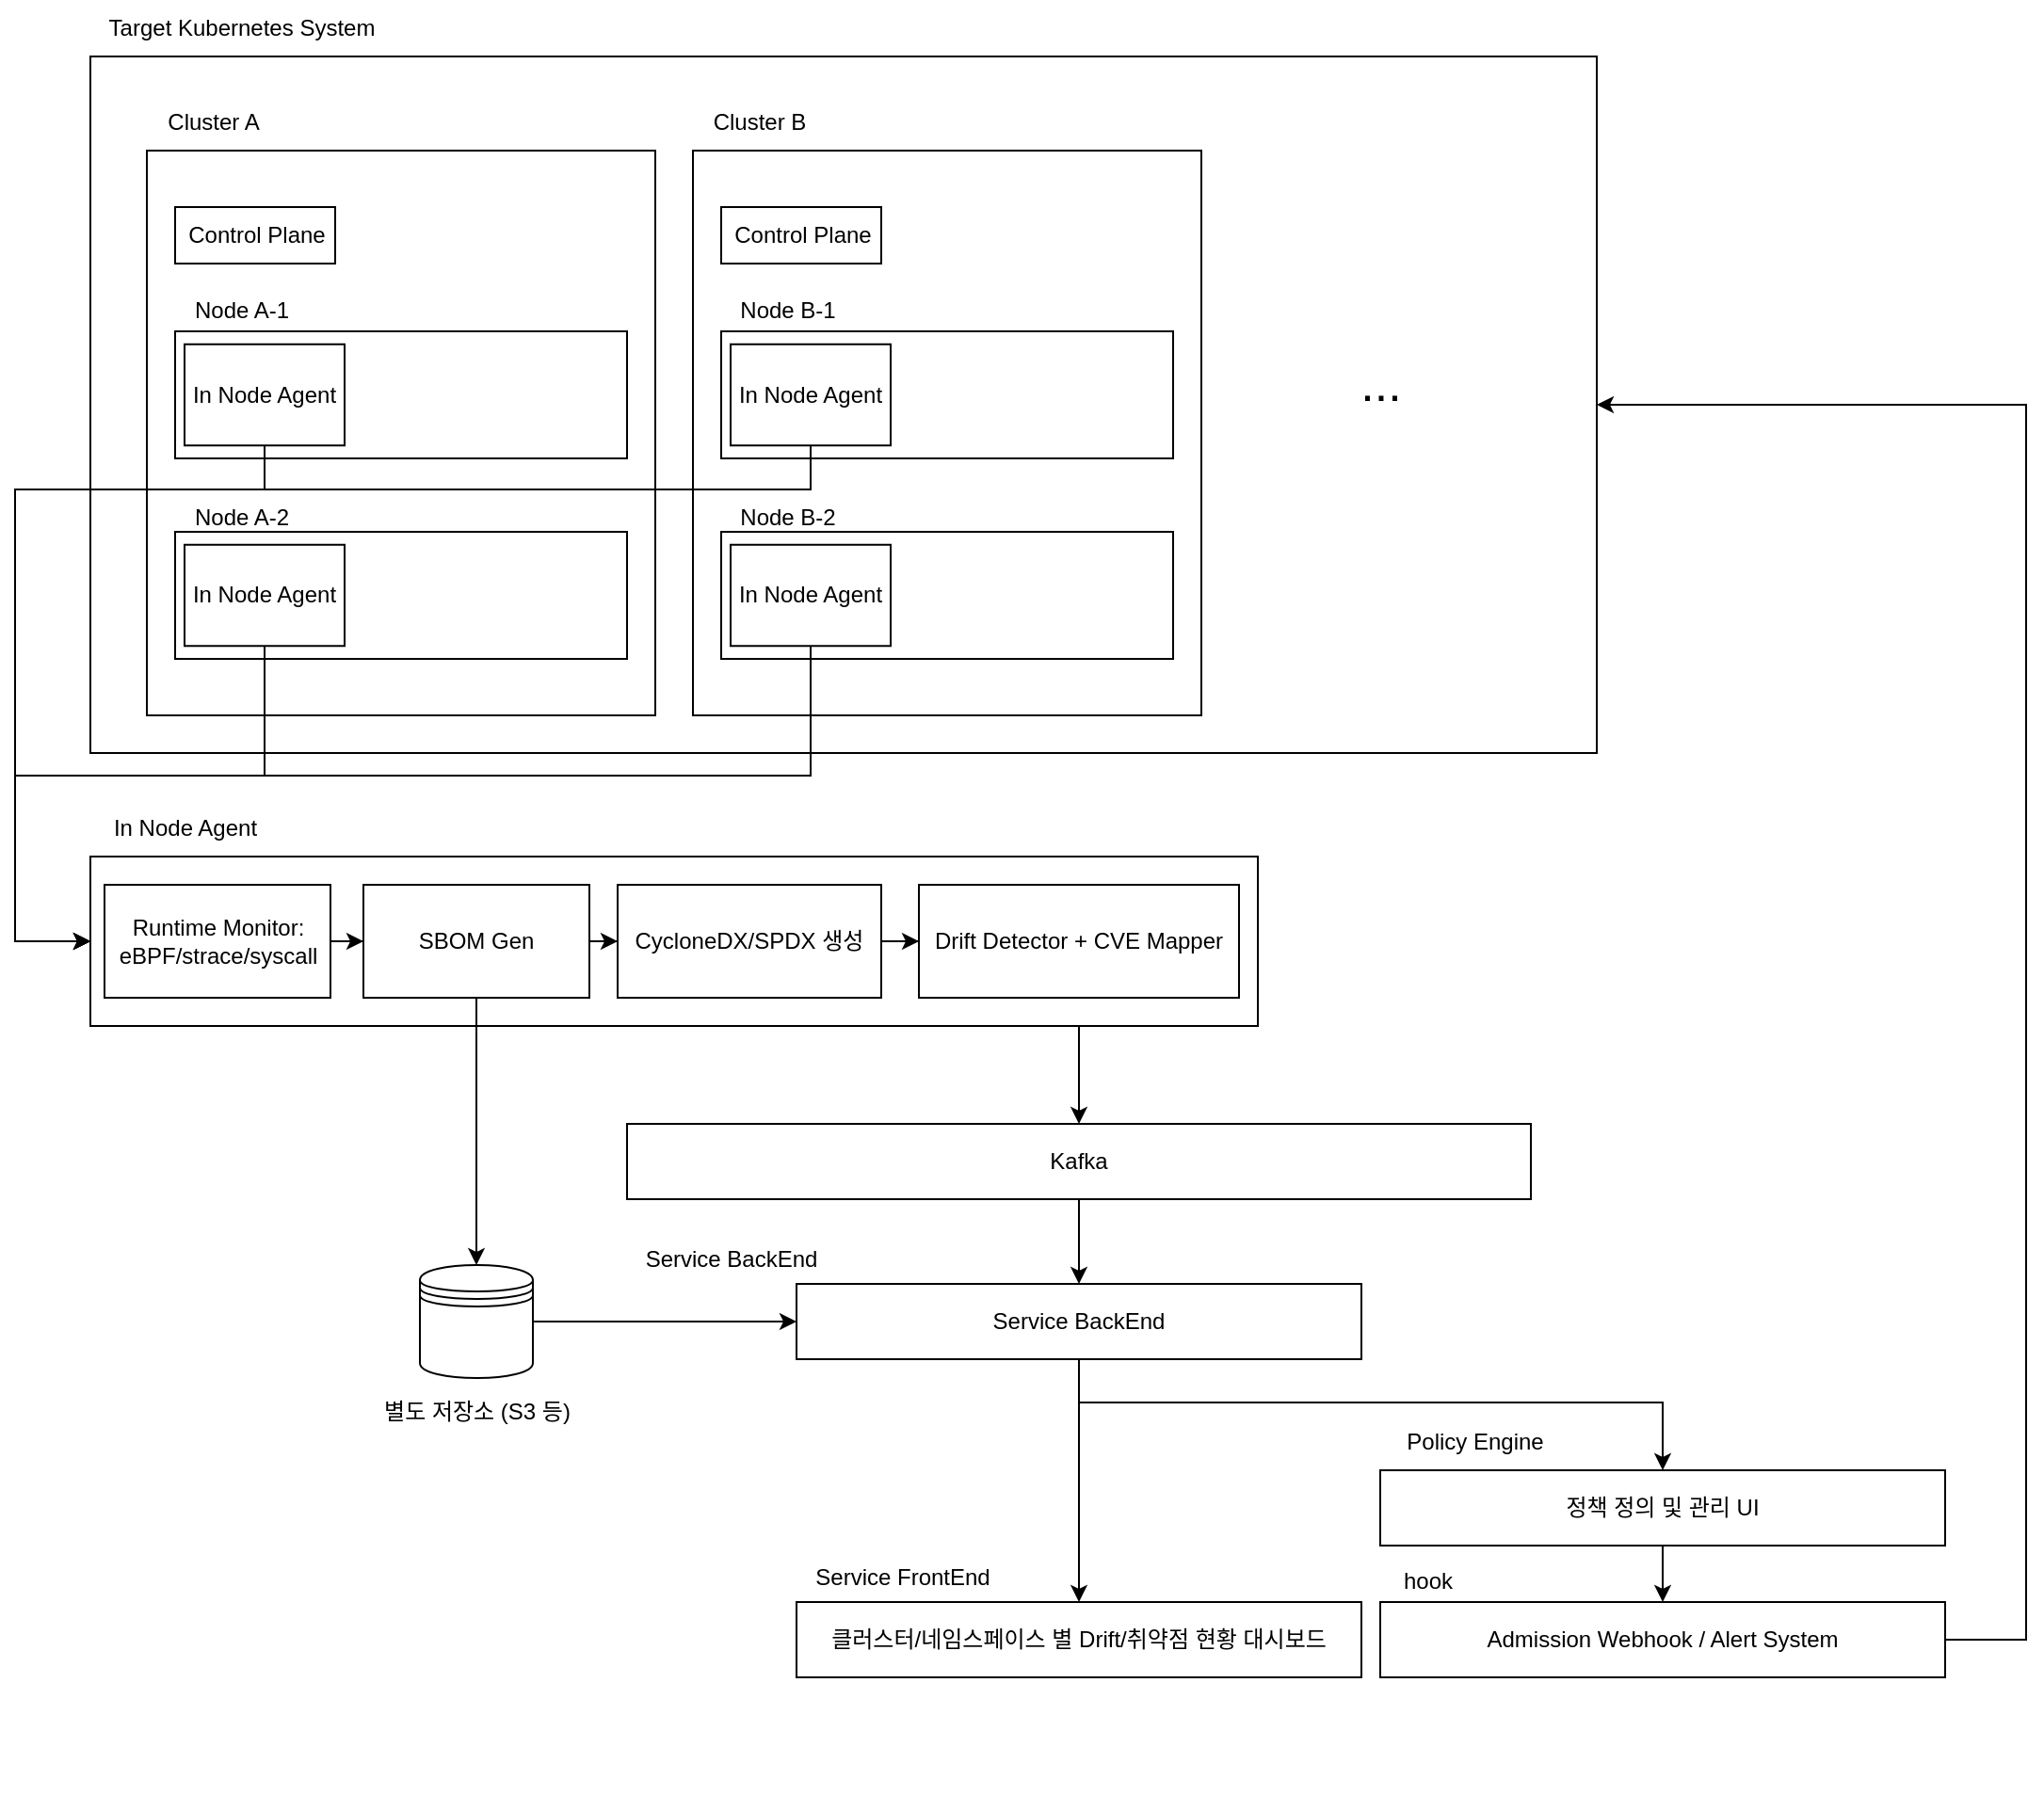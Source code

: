 <mxfile version="27.2.0" pages="2">
  <diagram name="전체아키텍쳐" id="aZBTO1VnlZRJUdkFFCa2">
    <mxGraphModel dx="1678" dy="928" grid="0" gridSize="10" guides="1" tooltips="1" connect="1" arrows="1" fold="1" page="0" pageScale="1" pageWidth="1169" pageHeight="827" math="0" shadow="0">
      <root>
        <mxCell id="0" />
        <mxCell id="1" parent="0" />
        <mxCell id="j7DVlK0Iij3hgkwcynN6-28" value="" style="group" parent="1" vertex="1" connectable="0">
          <mxGeometry x="80" y="10" width="800" height="400" as="geometry" />
        </mxCell>
        <mxCell id="j7DVlK0Iij3hgkwcynN6-4" value="" style="rounded=0;whiteSpace=wrap;html=1;" parent="j7DVlK0Iij3hgkwcynN6-28" vertex="1">
          <mxGeometry y="30" width="800" height="370" as="geometry" />
        </mxCell>
        <mxCell id="j7DVlK0Iij3hgkwcynN6-5" value="Target Kubernetes System" style="text;html=1;align=center;verticalAlign=middle;resizable=0;points=[];autosize=1;strokeColor=none;fillColor=none;" parent="j7DVlK0Iij3hgkwcynN6-28" vertex="1">
          <mxGeometry width="160" height="30" as="geometry" />
        </mxCell>
        <mxCell id="j7DVlK0Iij3hgkwcynN6-30" value="" style="group" parent="j7DVlK0Iij3hgkwcynN6-28" vertex="1" connectable="0">
          <mxGeometry x="320" y="50" width="270" height="330" as="geometry" />
        </mxCell>
        <mxCell id="j7DVlK0Iij3hgkwcynN6-31" value="" style="rounded=0;whiteSpace=wrap;html=1;" parent="j7DVlK0Iij3hgkwcynN6-30" vertex="1">
          <mxGeometry y="30" width="270" height="300" as="geometry" />
        </mxCell>
        <mxCell id="j7DVlK0Iij3hgkwcynN6-32" value="Cluster B" style="text;html=1;align=center;verticalAlign=middle;resizable=0;points=[];autosize=1;strokeColor=none;fillColor=none;" parent="j7DVlK0Iij3hgkwcynN6-30" vertex="1">
          <mxGeometry width="70" height="30" as="geometry" />
        </mxCell>
        <mxCell id="j7DVlK0Iij3hgkwcynN6-33" value="" style="group" parent="j7DVlK0Iij3hgkwcynN6-28" vertex="1" connectable="0">
          <mxGeometry x="327.5" y="110" width="100" height="30" as="geometry" />
        </mxCell>
        <mxCell id="j7DVlK0Iij3hgkwcynN6-34" value="" style="rounded=0;whiteSpace=wrap;html=1;" parent="j7DVlK0Iij3hgkwcynN6-33" vertex="1">
          <mxGeometry x="7.5" width="85" height="30" as="geometry" />
        </mxCell>
        <mxCell id="j7DVlK0Iij3hgkwcynN6-35" value="Control Plane" style="text;html=1;align=center;verticalAlign=middle;resizable=0;points=[];autosize=1;strokeColor=none;fillColor=none;" parent="j7DVlK0Iij3hgkwcynN6-33" vertex="1">
          <mxGeometry width="100" height="30" as="geometry" />
        </mxCell>
        <mxCell id="j7DVlK0Iij3hgkwcynN6-36" value="" style="group" parent="j7DVlK0Iij3hgkwcynN6-28" vertex="1" connectable="0">
          <mxGeometry x="335" y="150" width="240" height="93.5" as="geometry" />
        </mxCell>
        <mxCell id="j7DVlK0Iij3hgkwcynN6-37" value="" style="rounded=0;whiteSpace=wrap;html=1;" parent="j7DVlK0Iij3hgkwcynN6-36" vertex="1">
          <mxGeometry y="26" width="240" height="67.5" as="geometry" />
        </mxCell>
        <mxCell id="j7DVlK0Iij3hgkwcynN6-38" value="Node B-1" style="text;html=1;align=center;verticalAlign=middle;resizable=0;points=[];autosize=1;strokeColor=none;fillColor=none;" parent="j7DVlK0Iij3hgkwcynN6-36" vertex="1">
          <mxGeometry width="70" height="30" as="geometry" />
        </mxCell>
        <mxCell id="j7DVlK0Iij3hgkwcynN6-51" value="In Node Agent" style="rounded=0;whiteSpace=wrap;html=1;" parent="j7DVlK0Iij3hgkwcynN6-36" vertex="1">
          <mxGeometry x="5" y="32.88" width="85" height="53.75" as="geometry" />
        </mxCell>
        <mxCell id="j7DVlK0Iij3hgkwcynN6-39" value="" style="group" parent="j7DVlK0Iij3hgkwcynN6-28" vertex="1" connectable="0">
          <mxGeometry x="335" y="260" width="240" height="90" as="geometry" />
        </mxCell>
        <mxCell id="j7DVlK0Iij3hgkwcynN6-40" value="" style="rounded=0;whiteSpace=wrap;html=1;" parent="j7DVlK0Iij3hgkwcynN6-39" vertex="1">
          <mxGeometry y="22.5" width="240" height="67.5" as="geometry" />
        </mxCell>
        <mxCell id="j7DVlK0Iij3hgkwcynN6-41" value="Node B-2" style="text;html=1;align=center;verticalAlign=middle;resizable=0;points=[];autosize=1;strokeColor=none;fillColor=none;" parent="j7DVlK0Iij3hgkwcynN6-39" vertex="1">
          <mxGeometry width="70" height="30" as="geometry" />
        </mxCell>
        <mxCell id="j7DVlK0Iij3hgkwcynN6-50" value="In Node Agent" style="rounded=0;whiteSpace=wrap;html=1;" parent="j7DVlK0Iij3hgkwcynN6-39" vertex="1">
          <mxGeometry x="5" y="29.38" width="85" height="53.75" as="geometry" />
        </mxCell>
        <mxCell id="j7DVlK0Iij3hgkwcynN6-83" style="edgeStyle=orthogonalEdgeStyle;rounded=0;orthogonalLoop=1;jettySize=auto;html=1;" parent="1" source="j7DVlK0Iij3hgkwcynN6-1" target="j7DVlK0Iij3hgkwcynN6-82" edge="1">
          <mxGeometry relative="1" as="geometry" />
        </mxCell>
        <mxCell id="j7DVlK0Iij3hgkwcynN6-1" value="Kafka" style="rounded=0;whiteSpace=wrap;html=1;" parent="1" vertex="1">
          <mxGeometry x="365" y="607" width="480" height="40" as="geometry" />
        </mxCell>
        <mxCell id="j7DVlK0Iij3hgkwcynN6-11" value="&lt;font style=&quot;font-size: 26px;&quot;&gt;...&lt;/font&gt;" style="text;html=1;align=center;verticalAlign=middle;resizable=0;points=[];autosize=1;strokeColor=none;fillColor=none;" parent="1" vertex="1">
          <mxGeometry x="740" y="194" width="50" height="40" as="geometry" />
        </mxCell>
        <mxCell id="j7DVlK0Iij3hgkwcynN6-29" value="" style="group" parent="1" vertex="1" connectable="0">
          <mxGeometry x="110" y="60" width="270" height="330" as="geometry" />
        </mxCell>
        <mxCell id="j7DVlK0Iij3hgkwcynN6-6" value="" style="rounded=0;whiteSpace=wrap;html=1;" parent="j7DVlK0Iij3hgkwcynN6-29" vertex="1">
          <mxGeometry y="30" width="270" height="300" as="geometry" />
        </mxCell>
        <mxCell id="j7DVlK0Iij3hgkwcynN6-8" value="Cluster A" style="text;html=1;align=center;verticalAlign=middle;resizable=0;points=[];autosize=1;strokeColor=none;fillColor=none;" parent="j7DVlK0Iij3hgkwcynN6-29" vertex="1">
          <mxGeometry width="70" height="30" as="geometry" />
        </mxCell>
        <mxCell id="j7DVlK0Iij3hgkwcynN6-24" value="" style="group" parent="1" vertex="1" connectable="0">
          <mxGeometry x="117.5" y="120" width="100" height="30" as="geometry" />
        </mxCell>
        <mxCell id="j7DVlK0Iij3hgkwcynN6-19" value="" style="rounded=0;whiteSpace=wrap;html=1;" parent="j7DVlK0Iij3hgkwcynN6-24" vertex="1">
          <mxGeometry x="7.5" width="85" height="30" as="geometry" />
        </mxCell>
        <mxCell id="j7DVlK0Iij3hgkwcynN6-20" value="Control Plane" style="text;html=1;align=center;verticalAlign=middle;resizable=0;points=[];autosize=1;strokeColor=none;fillColor=none;" parent="j7DVlK0Iij3hgkwcynN6-24" vertex="1">
          <mxGeometry width="100" height="30" as="geometry" />
        </mxCell>
        <mxCell id="j7DVlK0Iij3hgkwcynN6-25" value="" style="group" parent="1" vertex="1" connectable="0">
          <mxGeometry x="125" y="160" width="240" height="93.5" as="geometry" />
        </mxCell>
        <mxCell id="j7DVlK0Iij3hgkwcynN6-13" value="" style="rounded=0;whiteSpace=wrap;html=1;" parent="j7DVlK0Iij3hgkwcynN6-25" vertex="1">
          <mxGeometry y="26" width="240" height="67.5" as="geometry" />
        </mxCell>
        <mxCell id="j7DVlK0Iij3hgkwcynN6-21" value="Node A-1" style="text;html=1;align=center;verticalAlign=middle;resizable=0;points=[];autosize=1;strokeColor=none;fillColor=none;" parent="j7DVlK0Iij3hgkwcynN6-25" vertex="1">
          <mxGeometry width="70" height="30" as="geometry" />
        </mxCell>
        <mxCell id="j7DVlK0Iij3hgkwcynN6-48" value="In Node Agent" style="rounded=0;whiteSpace=wrap;html=1;" parent="j7DVlK0Iij3hgkwcynN6-25" vertex="1">
          <mxGeometry x="5" y="32.88" width="85" height="53.75" as="geometry" />
        </mxCell>
        <mxCell id="j7DVlK0Iij3hgkwcynN6-26" value="" style="group" parent="1" vertex="1" connectable="0">
          <mxGeometry x="125" y="270" width="240" height="90" as="geometry" />
        </mxCell>
        <mxCell id="j7DVlK0Iij3hgkwcynN6-18" value="" style="rounded=0;whiteSpace=wrap;html=1;" parent="j7DVlK0Iij3hgkwcynN6-26" vertex="1">
          <mxGeometry y="22.5" width="240" height="67.5" as="geometry" />
        </mxCell>
        <mxCell id="j7DVlK0Iij3hgkwcynN6-22" value="Node A-2" style="text;html=1;align=center;verticalAlign=middle;resizable=0;points=[];autosize=1;strokeColor=none;fillColor=none;" parent="j7DVlK0Iij3hgkwcynN6-26" vertex="1">
          <mxGeometry width="70" height="30" as="geometry" />
        </mxCell>
        <mxCell id="j7DVlK0Iij3hgkwcynN6-47" value="In Node Agent" style="rounded=0;whiteSpace=wrap;html=1;" parent="j7DVlK0Iij3hgkwcynN6-26" vertex="1">
          <mxGeometry x="5" y="29.38" width="85" height="53.75" as="geometry" />
        </mxCell>
        <mxCell id="j7DVlK0Iij3hgkwcynN6-67" style="edgeStyle=orthogonalEdgeStyle;rounded=0;orthogonalLoop=1;jettySize=auto;html=1;entryX=0.5;entryY=0;entryDx=0;entryDy=0;" parent="1" source="j7DVlK0Iij3hgkwcynN6-64" target="j7DVlK0Iij3hgkwcynN6-1" edge="1">
          <mxGeometry relative="1" as="geometry" />
        </mxCell>
        <mxCell id="j7DVlK0Iij3hgkwcynN6-76" style="edgeStyle=orthogonalEdgeStyle;rounded=0;orthogonalLoop=1;jettySize=auto;html=1;entryX=0;entryY=0.5;entryDx=0;entryDy=0;" parent="1" source="j7DVlK0Iij3hgkwcynN6-47" target="j7DVlK0Iij3hgkwcynN6-57" edge="1">
          <mxGeometry relative="1" as="geometry">
            <Array as="points">
              <mxPoint x="173" y="422" />
              <mxPoint x="40" y="422" />
              <mxPoint x="40" y="510" />
            </Array>
          </mxGeometry>
        </mxCell>
        <mxCell id="j7DVlK0Iij3hgkwcynN6-77" style="edgeStyle=orthogonalEdgeStyle;rounded=0;orthogonalLoop=1;jettySize=auto;html=1;entryX=0;entryY=0.5;entryDx=0;entryDy=0;" parent="1" source="j7DVlK0Iij3hgkwcynN6-48" target="j7DVlK0Iij3hgkwcynN6-57" edge="1">
          <mxGeometry relative="1" as="geometry">
            <Array as="points">
              <mxPoint x="173" y="270" />
              <mxPoint x="40" y="270" />
              <mxPoint x="40" y="510" />
            </Array>
          </mxGeometry>
        </mxCell>
        <mxCell id="j7DVlK0Iij3hgkwcynN6-78" style="edgeStyle=orthogonalEdgeStyle;rounded=0;orthogonalLoop=1;jettySize=auto;html=1;entryX=0;entryY=0.5;entryDx=0;entryDy=0;" parent="1" source="j7DVlK0Iij3hgkwcynN6-51" target="j7DVlK0Iij3hgkwcynN6-57" edge="1">
          <mxGeometry relative="1" as="geometry">
            <Array as="points">
              <mxPoint x="463" y="270" />
              <mxPoint x="40" y="270" />
              <mxPoint x="40" y="510" />
            </Array>
          </mxGeometry>
        </mxCell>
        <mxCell id="j7DVlK0Iij3hgkwcynN6-79" style="edgeStyle=orthogonalEdgeStyle;rounded=0;orthogonalLoop=1;jettySize=auto;html=1;entryX=0;entryY=0.5;entryDx=0;entryDy=0;" parent="1" source="j7DVlK0Iij3hgkwcynN6-50" target="j7DVlK0Iij3hgkwcynN6-57" edge="1">
          <mxGeometry relative="1" as="geometry">
            <Array as="points">
              <mxPoint x="463" y="422" />
              <mxPoint x="40" y="422" />
              <mxPoint x="40" y="510" />
            </Array>
          </mxGeometry>
        </mxCell>
        <mxCell id="j7DVlK0Iij3hgkwcynN6-81" value="" style="group" parent="1" vertex="1" connectable="0">
          <mxGeometry x="80" y="435" width="620" height="120" as="geometry" />
        </mxCell>
        <mxCell id="j7DVlK0Iij3hgkwcynN6-68" value="" style="group" parent="j7DVlK0Iij3hgkwcynN6-81" vertex="1" connectable="0">
          <mxGeometry y="30" width="620" height="90" as="geometry" />
        </mxCell>
        <mxCell id="j7DVlK0Iij3hgkwcynN6-57" value="" style="rounded=0;whiteSpace=wrap;html=1;" parent="j7DVlK0Iij3hgkwcynN6-68" vertex="1">
          <mxGeometry width="620" height="90" as="geometry" />
        </mxCell>
        <mxCell id="j7DVlK0Iij3hgkwcynN6-61" style="edgeStyle=orthogonalEdgeStyle;rounded=0;orthogonalLoop=1;jettySize=auto;html=1;entryX=0;entryY=0.5;entryDx=0;entryDy=0;" parent="j7DVlK0Iij3hgkwcynN6-68" source="j7DVlK0Iij3hgkwcynN6-58" target="j7DVlK0Iij3hgkwcynN6-59" edge="1">
          <mxGeometry relative="1" as="geometry" />
        </mxCell>
        <mxCell id="j7DVlK0Iij3hgkwcynN6-58" value="Runtime Monitor: eBPF/strace/syscall" style="rounded=0;whiteSpace=wrap;html=1;" parent="j7DVlK0Iij3hgkwcynN6-68" vertex="1">
          <mxGeometry x="7.5" y="15" width="120" height="60" as="geometry" />
        </mxCell>
        <mxCell id="j7DVlK0Iij3hgkwcynN6-63" style="edgeStyle=orthogonalEdgeStyle;rounded=0;orthogonalLoop=1;jettySize=auto;html=1;" parent="j7DVlK0Iij3hgkwcynN6-68" source="j7DVlK0Iij3hgkwcynN6-59" target="j7DVlK0Iij3hgkwcynN6-62" edge="1">
          <mxGeometry relative="1" as="geometry" />
        </mxCell>
        <mxCell id="j7DVlK0Iij3hgkwcynN6-59" value="SBOM Gen" style="rounded=0;whiteSpace=wrap;html=1;" parent="j7DVlK0Iij3hgkwcynN6-68" vertex="1">
          <mxGeometry x="145" y="15" width="120" height="60" as="geometry" />
        </mxCell>
        <mxCell id="j7DVlK0Iij3hgkwcynN6-65" style="edgeStyle=orthogonalEdgeStyle;rounded=0;orthogonalLoop=1;jettySize=auto;html=1;entryX=0;entryY=0.5;entryDx=0;entryDy=0;" parent="j7DVlK0Iij3hgkwcynN6-68" source="j7DVlK0Iij3hgkwcynN6-62" target="j7DVlK0Iij3hgkwcynN6-64" edge="1">
          <mxGeometry relative="1" as="geometry" />
        </mxCell>
        <mxCell id="j7DVlK0Iij3hgkwcynN6-62" value="CycloneDX/SPDX 생성" style="rounded=0;whiteSpace=wrap;html=1;" parent="j7DVlK0Iij3hgkwcynN6-68" vertex="1">
          <mxGeometry x="280" y="15" width="140" height="60" as="geometry" />
        </mxCell>
        <mxCell id="j7DVlK0Iij3hgkwcynN6-64" value="Drift Detector + CVE Mapper" style="rounded=0;whiteSpace=wrap;html=1;" parent="j7DVlK0Iij3hgkwcynN6-68" vertex="1">
          <mxGeometry x="440" y="15" width="170" height="60" as="geometry" />
        </mxCell>
        <mxCell id="j7DVlK0Iij3hgkwcynN6-80" value="In Node Agent" style="text;html=1;align=center;verticalAlign=middle;resizable=0;points=[];autosize=1;strokeColor=none;fillColor=none;" parent="j7DVlK0Iij3hgkwcynN6-81" vertex="1">
          <mxGeometry width="100" height="30" as="geometry" />
        </mxCell>
        <mxCell id="j7DVlK0Iij3hgkwcynN6-88" value="" style="group" parent="1" vertex="1" connectable="0">
          <mxGeometry x="365" y="666" width="700" height="305" as="geometry" />
        </mxCell>
        <mxCell id="j7DVlK0Iij3hgkwcynN6-87" value="Service BackEnd" style="text;html=1;align=center;verticalAlign=middle;resizable=0;points=[];autosize=1;strokeColor=none;fillColor=none;" parent="j7DVlK0Iij3hgkwcynN6-88" vertex="1">
          <mxGeometry width="109" height="26" as="geometry" />
        </mxCell>
        <mxCell id="j7DVlK0Iij3hgkwcynN6-84" style="edgeStyle=orthogonalEdgeStyle;rounded=0;orthogonalLoop=1;jettySize=auto;html=1;" parent="j7DVlK0Iij3hgkwcynN6-88" source="j7DVlK0Iij3hgkwcynN6-82" target="j7DVlK0Iij3hgkwcynN6-2" edge="1">
          <mxGeometry relative="1" as="geometry" />
        </mxCell>
        <mxCell id="j7DVlK0Iij3hgkwcynN6-82" value="Service BackEnd" style="rounded=0;whiteSpace=wrap;html=1;" parent="j7DVlK0Iij3hgkwcynN6-88" vertex="1">
          <mxGeometry x="90" y="26" width="300" height="40" as="geometry" />
        </mxCell>
        <mxCell id="j7DVlK0Iij3hgkwcynN6-89" value="" style="group" parent="j7DVlK0Iij3hgkwcynN6-88" vertex="1" connectable="0">
          <mxGeometry x="90" y="169" width="300" height="66" as="geometry" />
        </mxCell>
        <mxCell id="j7DVlK0Iij3hgkwcynN6-2" value="클러스터/네임스페이스 별 Drift/취약점 현황 대시보드" style="rounded=0;whiteSpace=wrap;html=1;" parent="j7DVlK0Iij3hgkwcynN6-89" vertex="1">
          <mxGeometry y="26" width="300" height="40" as="geometry" />
        </mxCell>
        <mxCell id="j7DVlK0Iij3hgkwcynN6-85" value="Service FrontEnd" style="text;html=1;align=center;verticalAlign=middle;resizable=0;points=[];autosize=1;strokeColor=none;fillColor=none;" parent="j7DVlK0Iij3hgkwcynN6-89" vertex="1">
          <mxGeometry width="111" height="26" as="geometry" />
        </mxCell>
        <mxCell id="j7DVlK0Iij3hgkwcynN6-97" value="" style="group" parent="j7DVlK0Iij3hgkwcynN6-88" vertex="1" connectable="0">
          <mxGeometry x="400" y="169" width="300" height="66" as="geometry" />
        </mxCell>
        <mxCell id="j7DVlK0Iij3hgkwcynN6-98" value="Admission Webhook / Alert System" style="rounded=0;whiteSpace=wrap;html=1;" parent="j7DVlK0Iij3hgkwcynN6-97" vertex="1">
          <mxGeometry y="26" width="300" height="40" as="geometry" />
        </mxCell>
        <mxCell id="j7DVlK0Iij3hgkwcynN6-99" value="hook" style="text;html=1;align=center;verticalAlign=middle;resizable=0;points=[];autosize=1;strokeColor=none;fillColor=none;" parent="j7DVlK0Iij3hgkwcynN6-97" vertex="1">
          <mxGeometry width="50" height="30" as="geometry" />
        </mxCell>
        <mxCell id="j7DVlK0Iij3hgkwcynN6-103" value="" style="group" parent="j7DVlK0Iij3hgkwcynN6-88" vertex="1" connectable="0">
          <mxGeometry x="400" y="99" width="300" height="66" as="geometry" />
        </mxCell>
        <mxCell id="j7DVlK0Iij3hgkwcynN6-104" value="정책 정의 및 관리 UI" style="rounded=0;whiteSpace=wrap;html=1;" parent="j7DVlK0Iij3hgkwcynN6-103" vertex="1">
          <mxGeometry y="26" width="300" height="40" as="geometry" />
        </mxCell>
        <mxCell id="j7DVlK0Iij3hgkwcynN6-105" value="Policy Engine" style="text;html=1;align=center;verticalAlign=middle;resizable=0;points=[];autosize=1;strokeColor=none;fillColor=none;" parent="j7DVlK0Iij3hgkwcynN6-103" vertex="1">
          <mxGeometry y="-4" width="100" height="30" as="geometry" />
        </mxCell>
        <mxCell id="j7DVlK0Iij3hgkwcynN6-107" style="edgeStyle=orthogonalEdgeStyle;rounded=0;orthogonalLoop=1;jettySize=auto;html=1;entryX=0.5;entryY=0;entryDx=0;entryDy=0;" parent="j7DVlK0Iij3hgkwcynN6-88" source="j7DVlK0Iij3hgkwcynN6-104" target="j7DVlK0Iij3hgkwcynN6-98" edge="1">
          <mxGeometry relative="1" as="geometry" />
        </mxCell>
        <mxCell id="j7DVlK0Iij3hgkwcynN6-108" style="edgeStyle=orthogonalEdgeStyle;rounded=0;orthogonalLoop=1;jettySize=auto;html=1;" parent="j7DVlK0Iij3hgkwcynN6-88" source="j7DVlK0Iij3hgkwcynN6-82" target="j7DVlK0Iij3hgkwcynN6-104" edge="1">
          <mxGeometry relative="1" as="geometry">
            <Array as="points">
              <mxPoint x="240" y="89" />
              <mxPoint x="550" y="89" />
            </Array>
          </mxGeometry>
        </mxCell>
        <mxCell id="j7DVlK0Iij3hgkwcynN6-94" style="edgeStyle=orthogonalEdgeStyle;rounded=0;orthogonalLoop=1;jettySize=auto;html=1;entryX=0;entryY=0.5;entryDx=0;entryDy=0;" parent="1" source="j7DVlK0Iij3hgkwcynN6-93" target="j7DVlK0Iij3hgkwcynN6-82" edge="1">
          <mxGeometry relative="1" as="geometry" />
        </mxCell>
        <mxCell id="j7DVlK0Iij3hgkwcynN6-90" style="edgeStyle=orthogonalEdgeStyle;rounded=0;orthogonalLoop=1;jettySize=auto;html=1;entryX=0.5;entryY=0;entryDx=0;entryDy=0;" parent="1" source="j7DVlK0Iij3hgkwcynN6-59" target="j7DVlK0Iij3hgkwcynN6-93" edge="1">
          <mxGeometry relative="1" as="geometry">
            <mxPoint x="235" y="675" as="targetPoint" />
          </mxGeometry>
        </mxCell>
        <mxCell id="j7DVlK0Iij3hgkwcynN6-96" value="" style="group" parent="1" vertex="1" connectable="0">
          <mxGeometry x="225" y="682" width="120" height="93" as="geometry" />
        </mxCell>
        <mxCell id="j7DVlK0Iij3hgkwcynN6-93" value="" style="shape=datastore;whiteSpace=wrap;html=1;" parent="j7DVlK0Iij3hgkwcynN6-96" vertex="1">
          <mxGeometry x="30" width="60" height="60" as="geometry" />
        </mxCell>
        <mxCell id="j7DVlK0Iij3hgkwcynN6-95" value="별도 저장소 (S3 등)" style="text;html=1;align=center;verticalAlign=middle;resizable=0;points=[];autosize=1;strokeColor=none;fillColor=none;" parent="j7DVlK0Iij3hgkwcynN6-96" vertex="1">
          <mxGeometry y="63" width="120" height="30" as="geometry" />
        </mxCell>
        <mxCell id="j7DVlK0Iij3hgkwcynN6-109" style="edgeStyle=orthogonalEdgeStyle;rounded=0;orthogonalLoop=1;jettySize=auto;html=1;entryX=1;entryY=0.5;entryDx=0;entryDy=0;" parent="1" source="j7DVlK0Iij3hgkwcynN6-98" target="j7DVlK0Iij3hgkwcynN6-4" edge="1">
          <mxGeometry relative="1" as="geometry">
            <Array as="points">
              <mxPoint x="1108" y="881" />
              <mxPoint x="1108" y="225" />
            </Array>
          </mxGeometry>
        </mxCell>
      </root>
    </mxGraphModel>
  </diagram>
  <diagram id="qbD9ZB2Dntp60VbASc8V" name="MVP용">
    <mxGraphModel dx="1426" dy="789" grid="0" gridSize="10" guides="1" tooltips="1" connect="1" arrows="1" fold="1" page="0" pageScale="1" pageWidth="1169" pageHeight="827" math="0" shadow="0">
      <root>
        <mxCell id="0" />
        <mxCell id="1" parent="0" />
        <mxCell id="TeihBNskv_p726OuDTcQ-1" style="edgeStyle=orthogonalEdgeStyle;rounded=0;orthogonalLoop=1;jettySize=auto;html=1;entryX=0.5;entryY=0;entryDx=0;entryDy=0;" edge="1" parent="1" source="TeihBNskv_p726OuDTcQ-12" target="TeihBNskv_p726OuDTcQ-17">
          <mxGeometry relative="1" as="geometry">
            <mxPoint x="665" y="547" as="targetPoint" />
          </mxGeometry>
        </mxCell>
        <mxCell id="TeihBNskv_p726OuDTcQ-2" style="edgeStyle=orthogonalEdgeStyle;rounded=0;orthogonalLoop=1;jettySize=auto;html=1;entryX=0;entryY=0.5;entryDx=0;entryDy=0;" edge="1" parent="1" source="TeihBNskv_p726OuDTcQ-44" target="TeihBNskv_p726OuDTcQ-5">
          <mxGeometry relative="1" as="geometry">
            <Array as="points">
              <mxPoint x="100" y="290" />
              <mxPoint x="100" y="476" />
            </Array>
          </mxGeometry>
        </mxCell>
        <mxCell id="TeihBNskv_p726OuDTcQ-3" value="" style="group" vertex="1" connectable="0" parent="1">
          <mxGeometry x="140" y="375" width="620" height="161" as="geometry" />
        </mxCell>
        <mxCell id="TeihBNskv_p726OuDTcQ-4" value="" style="group" vertex="1" connectable="0" parent="TeihBNskv_p726OuDTcQ-3">
          <mxGeometry y="40.25" width="620" height="120.75" as="geometry" />
        </mxCell>
        <mxCell id="TeihBNskv_p726OuDTcQ-5" value="" style="rounded=0;whiteSpace=wrap;html=1;" vertex="1" parent="TeihBNskv_p726OuDTcQ-4">
          <mxGeometry width="620" height="120.75" as="geometry" />
        </mxCell>
        <mxCell id="TeihBNskv_p726OuDTcQ-6" style="edgeStyle=orthogonalEdgeStyle;rounded=0;orthogonalLoop=1;jettySize=auto;html=1;entryX=0;entryY=0.5;entryDx=0;entryDy=0;" edge="1" parent="TeihBNskv_p726OuDTcQ-4" source="TeihBNskv_p726OuDTcQ-7" target="TeihBNskv_p726OuDTcQ-9">
          <mxGeometry relative="1" as="geometry" />
        </mxCell>
        <mxCell id="TeihBNskv_p726OuDTcQ-7" value="Runtime Monitor: eBPF/strace/syscall" style="rounded=0;whiteSpace=wrap;html=1;" vertex="1" parent="TeihBNskv_p726OuDTcQ-4">
          <mxGeometry x="7.5" y="20.125" width="120" height="80.5" as="geometry" />
        </mxCell>
        <mxCell id="TeihBNskv_p726OuDTcQ-8" style="edgeStyle=orthogonalEdgeStyle;rounded=0;orthogonalLoop=1;jettySize=auto;html=1;" edge="1" parent="TeihBNskv_p726OuDTcQ-4" source="TeihBNskv_p726OuDTcQ-9" target="TeihBNskv_p726OuDTcQ-11">
          <mxGeometry relative="1" as="geometry" />
        </mxCell>
        <mxCell id="TeihBNskv_p726OuDTcQ-9" value="SBOM Gen" style="rounded=0;whiteSpace=wrap;html=1;" vertex="1" parent="TeihBNskv_p726OuDTcQ-4">
          <mxGeometry x="145" y="20.125" width="120" height="80.5" as="geometry" />
        </mxCell>
        <mxCell id="TeihBNskv_p726OuDTcQ-10" style="edgeStyle=orthogonalEdgeStyle;rounded=0;orthogonalLoop=1;jettySize=auto;html=1;entryX=0;entryY=0.5;entryDx=0;entryDy=0;" edge="1" parent="TeihBNskv_p726OuDTcQ-4" source="TeihBNskv_p726OuDTcQ-11" target="TeihBNskv_p726OuDTcQ-12">
          <mxGeometry relative="1" as="geometry" />
        </mxCell>
        <mxCell id="TeihBNskv_p726OuDTcQ-11" value="CycloneDX/SPDX 생성" style="rounded=0;whiteSpace=wrap;html=1;" vertex="1" parent="TeihBNskv_p726OuDTcQ-4">
          <mxGeometry x="280" y="20.125" width="140" height="80.5" as="geometry" />
        </mxCell>
        <mxCell id="TeihBNskv_p726OuDTcQ-12" value="Drift Detector&amp;nbsp;&lt;div&gt;(python/Go)&lt;/div&gt;&lt;div&gt;+&amp;nbsp;&lt;div&gt;CVE Mapper&lt;div&gt;(OSV/Trivy/Syft/Grype)&lt;/div&gt;&lt;/div&gt;&lt;/div&gt;" style="rounded=0;whiteSpace=wrap;html=1;" vertex="1" parent="TeihBNskv_p726OuDTcQ-4">
          <mxGeometry x="440" y="20.125" width="170" height="80.5" as="geometry" />
        </mxCell>
        <mxCell id="TeihBNskv_p726OuDTcQ-13" value="In Node Agent" style="text;html=1;align=center;verticalAlign=middle;resizable=0;points=[];autosize=1;strokeColor=none;fillColor=none;" vertex="1" parent="TeihBNskv_p726OuDTcQ-3">
          <mxGeometry width="100" height="30" as="geometry" />
        </mxCell>
        <mxCell id="TeihBNskv_p726OuDTcQ-14" value="" style="group" vertex="1" connectable="0" parent="1">
          <mxGeometry x="425" y="606" width="700" height="305" as="geometry" />
        </mxCell>
        <mxCell id="TeihBNskv_p726OuDTcQ-15" value="Service BackEnd" style="text;html=1;align=center;verticalAlign=middle;resizable=0;points=[];autosize=1;strokeColor=none;fillColor=none;" vertex="1" parent="TeihBNskv_p726OuDTcQ-14">
          <mxGeometry width="109" height="26" as="geometry" />
        </mxCell>
        <mxCell id="TeihBNskv_p726OuDTcQ-16" style="edgeStyle=orthogonalEdgeStyle;rounded=0;orthogonalLoop=1;jettySize=auto;html=1;" edge="1" parent="TeihBNskv_p726OuDTcQ-14" source="TeihBNskv_p726OuDTcQ-17" target="TeihBNskv_p726OuDTcQ-19">
          <mxGeometry relative="1" as="geometry" />
        </mxCell>
        <mxCell id="TeihBNskv_p726OuDTcQ-17" value="Service BackEnd" style="rounded=0;whiteSpace=wrap;html=1;" vertex="1" parent="TeihBNskv_p726OuDTcQ-14">
          <mxGeometry x="90" y="26" width="300" height="40" as="geometry" />
        </mxCell>
        <mxCell id="TeihBNskv_p726OuDTcQ-18" value="" style="group" vertex="1" connectable="0" parent="TeihBNskv_p726OuDTcQ-14">
          <mxGeometry x="90" y="169" width="300" height="66" as="geometry" />
        </mxCell>
        <mxCell id="TeihBNskv_p726OuDTcQ-19" value="클러스터/네임스페이스 별 Drift/취약점 현황 대시보드" style="rounded=0;whiteSpace=wrap;html=1;" vertex="1" parent="TeihBNskv_p726OuDTcQ-18">
          <mxGeometry y="26" width="300" height="40" as="geometry" />
        </mxCell>
        <mxCell id="TeihBNskv_p726OuDTcQ-20" value="Service FrontEnd" style="text;html=1;align=center;verticalAlign=middle;resizable=0;points=[];autosize=1;strokeColor=none;fillColor=none;" vertex="1" parent="TeihBNskv_p726OuDTcQ-18">
          <mxGeometry width="111" height="26" as="geometry" />
        </mxCell>
        <mxCell id="TeihBNskv_p726OuDTcQ-21" value="" style="group" vertex="1" connectable="0" parent="TeihBNskv_p726OuDTcQ-14">
          <mxGeometry x="400" y="169" width="300" height="66" as="geometry" />
        </mxCell>
        <mxCell id="TeihBNskv_p726OuDTcQ-22" value="Admission Webhook / Alert System" style="rounded=0;whiteSpace=wrap;html=1;" vertex="1" parent="TeihBNskv_p726OuDTcQ-21">
          <mxGeometry y="26" width="300" height="40" as="geometry" />
        </mxCell>
        <mxCell id="TeihBNskv_p726OuDTcQ-23" value="hook" style="text;html=1;align=center;verticalAlign=middle;resizable=0;points=[];autosize=1;strokeColor=none;fillColor=none;" vertex="1" parent="TeihBNskv_p726OuDTcQ-21">
          <mxGeometry width="50" height="30" as="geometry" />
        </mxCell>
        <mxCell id="TeihBNskv_p726OuDTcQ-24" value="" style="group" vertex="1" connectable="0" parent="TeihBNskv_p726OuDTcQ-14">
          <mxGeometry x="400" y="99" width="300" height="66" as="geometry" />
        </mxCell>
        <mxCell id="TeihBNskv_p726OuDTcQ-25" value="정책 정의 및 관리 UI" style="rounded=0;whiteSpace=wrap;html=1;" vertex="1" parent="TeihBNskv_p726OuDTcQ-24">
          <mxGeometry y="26" width="300" height="40" as="geometry" />
        </mxCell>
        <mxCell id="TeihBNskv_p726OuDTcQ-26" value="Policy Engine" style="text;html=1;align=center;verticalAlign=middle;resizable=0;points=[];autosize=1;strokeColor=none;fillColor=none;" vertex="1" parent="TeihBNskv_p726OuDTcQ-24">
          <mxGeometry y="-4" width="100" height="30" as="geometry" />
        </mxCell>
        <mxCell id="TeihBNskv_p726OuDTcQ-27" style="edgeStyle=orthogonalEdgeStyle;rounded=0;orthogonalLoop=1;jettySize=auto;html=1;entryX=0.5;entryY=0;entryDx=0;entryDy=0;" edge="1" parent="TeihBNskv_p726OuDTcQ-14" source="TeihBNskv_p726OuDTcQ-25" target="TeihBNskv_p726OuDTcQ-22">
          <mxGeometry relative="1" as="geometry" />
        </mxCell>
        <mxCell id="TeihBNskv_p726OuDTcQ-28" style="edgeStyle=orthogonalEdgeStyle;rounded=0;orthogonalLoop=1;jettySize=auto;html=1;" edge="1" parent="TeihBNskv_p726OuDTcQ-14" source="TeihBNskv_p726OuDTcQ-17" target="TeihBNskv_p726OuDTcQ-25">
          <mxGeometry relative="1" as="geometry">
            <Array as="points">
              <mxPoint x="240" y="89" />
              <mxPoint x="550" y="89" />
            </Array>
          </mxGeometry>
        </mxCell>
        <mxCell id="TeihBNskv_p726OuDTcQ-29" style="edgeStyle=orthogonalEdgeStyle;rounded=0;orthogonalLoop=1;jettySize=auto;html=1;entryX=0;entryY=0.5;entryDx=0;entryDy=0;" edge="1" parent="1" source="TeihBNskv_p726OuDTcQ-32" target="TeihBNskv_p726OuDTcQ-17">
          <mxGeometry relative="1" as="geometry" />
        </mxCell>
        <mxCell id="TeihBNskv_p726OuDTcQ-30" style="edgeStyle=orthogonalEdgeStyle;rounded=0;orthogonalLoop=1;jettySize=auto;html=1;entryX=0.5;entryY=0;entryDx=0;entryDy=0;" edge="1" parent="1" source="TeihBNskv_p726OuDTcQ-9" target="TeihBNskv_p726OuDTcQ-32">
          <mxGeometry relative="1" as="geometry">
            <mxPoint x="295" y="615" as="targetPoint" />
          </mxGeometry>
        </mxCell>
        <mxCell id="TeihBNskv_p726OuDTcQ-31" value="" style="group" vertex="1" connectable="0" parent="1">
          <mxGeometry x="285" y="622" width="120" height="93" as="geometry" />
        </mxCell>
        <mxCell id="TeihBNskv_p726OuDTcQ-32" value="" style="shape=datastore;whiteSpace=wrap;html=1;" vertex="1" parent="TeihBNskv_p726OuDTcQ-31">
          <mxGeometry x="30" width="60" height="60" as="geometry" />
        </mxCell>
        <mxCell id="TeihBNskv_p726OuDTcQ-33" value="별도 저장소 (S3 등)" style="text;html=1;align=center;verticalAlign=middle;resizable=0;points=[];autosize=1;strokeColor=none;fillColor=none;" vertex="1" parent="TeihBNskv_p726OuDTcQ-31">
          <mxGeometry y="63" width="120" height="30" as="geometry" />
        </mxCell>
        <mxCell id="TeihBNskv_p726OuDTcQ-34" style="edgeStyle=orthogonalEdgeStyle;rounded=0;orthogonalLoop=1;jettySize=auto;html=1;entryX=1;entryY=0.5;entryDx=0;entryDy=0;" edge="1" parent="1" source="TeihBNskv_p726OuDTcQ-22" target="TeihBNskv_p726OuDTcQ-36">
          <mxGeometry relative="1" as="geometry">
            <Array as="points">
              <mxPoint x="1168" y="821" />
              <mxPoint x="1168" y="275" />
            </Array>
          </mxGeometry>
        </mxCell>
        <mxCell id="TeihBNskv_p726OuDTcQ-35" value="" style="group" vertex="1" connectable="0" parent="1">
          <mxGeometry x="140" y="170" width="480" height="180" as="geometry" />
        </mxCell>
        <mxCell id="TeihBNskv_p726OuDTcQ-36" value="" style="rounded=0;whiteSpace=wrap;html=1;" vertex="1" parent="TeihBNskv_p726OuDTcQ-35">
          <mxGeometry y="30" width="290" height="150" as="geometry" />
        </mxCell>
        <mxCell id="TeihBNskv_p726OuDTcQ-37" value="Target Kubernetes System" style="text;html=1;align=center;verticalAlign=middle;resizable=0;points=[];autosize=1;strokeColor=none;fillColor=none;" vertex="1" parent="TeihBNskv_p726OuDTcQ-35">
          <mxGeometry width="160" height="30" as="geometry" />
        </mxCell>
        <mxCell id="TeihBNskv_p726OuDTcQ-38" value="" style="group" vertex="1" connectable="0" parent="TeihBNskv_p726OuDTcQ-35">
          <mxGeometry x="10" y="30" width="270" height="140" as="geometry" />
        </mxCell>
        <mxCell id="TeihBNskv_p726OuDTcQ-39" value="" style="rounded=0;whiteSpace=wrap;html=1;" vertex="1" parent="TeihBNskv_p726OuDTcQ-38">
          <mxGeometry y="30" width="270" height="110" as="geometry" />
        </mxCell>
        <mxCell id="TeihBNskv_p726OuDTcQ-40" value="Cluster A" style="text;html=1;align=center;verticalAlign=middle;resizable=0;points=[];autosize=1;strokeColor=none;fillColor=none;" vertex="1" parent="TeihBNskv_p726OuDTcQ-38">
          <mxGeometry width="70" height="30" as="geometry" />
        </mxCell>
        <mxCell id="TeihBNskv_p726OuDTcQ-41" value="" style="group" vertex="1" connectable="0" parent="TeihBNskv_p726OuDTcQ-38">
          <mxGeometry x="15" y="30" width="240" height="93.5" as="geometry" />
        </mxCell>
        <mxCell id="TeihBNskv_p726OuDTcQ-42" value="" style="rounded=0;whiteSpace=wrap;html=1;" vertex="1" parent="TeihBNskv_p726OuDTcQ-41">
          <mxGeometry y="26" width="240" height="67.5" as="geometry" />
        </mxCell>
        <mxCell id="TeihBNskv_p726OuDTcQ-43" value="Node A-1" style="text;html=1;align=center;verticalAlign=middle;resizable=0;points=[];autosize=1;strokeColor=none;fillColor=none;" vertex="1" parent="TeihBNskv_p726OuDTcQ-41">
          <mxGeometry width="70" height="30" as="geometry" />
        </mxCell>
        <mxCell id="TeihBNskv_p726OuDTcQ-44" value="In Node Agent" style="rounded=0;whiteSpace=wrap;html=1;" vertex="1" parent="TeihBNskv_p726OuDTcQ-41">
          <mxGeometry x="5" y="32.88" width="85" height="53.75" as="geometry" />
        </mxCell>
      </root>
    </mxGraphModel>
  </diagram>
</mxfile>
